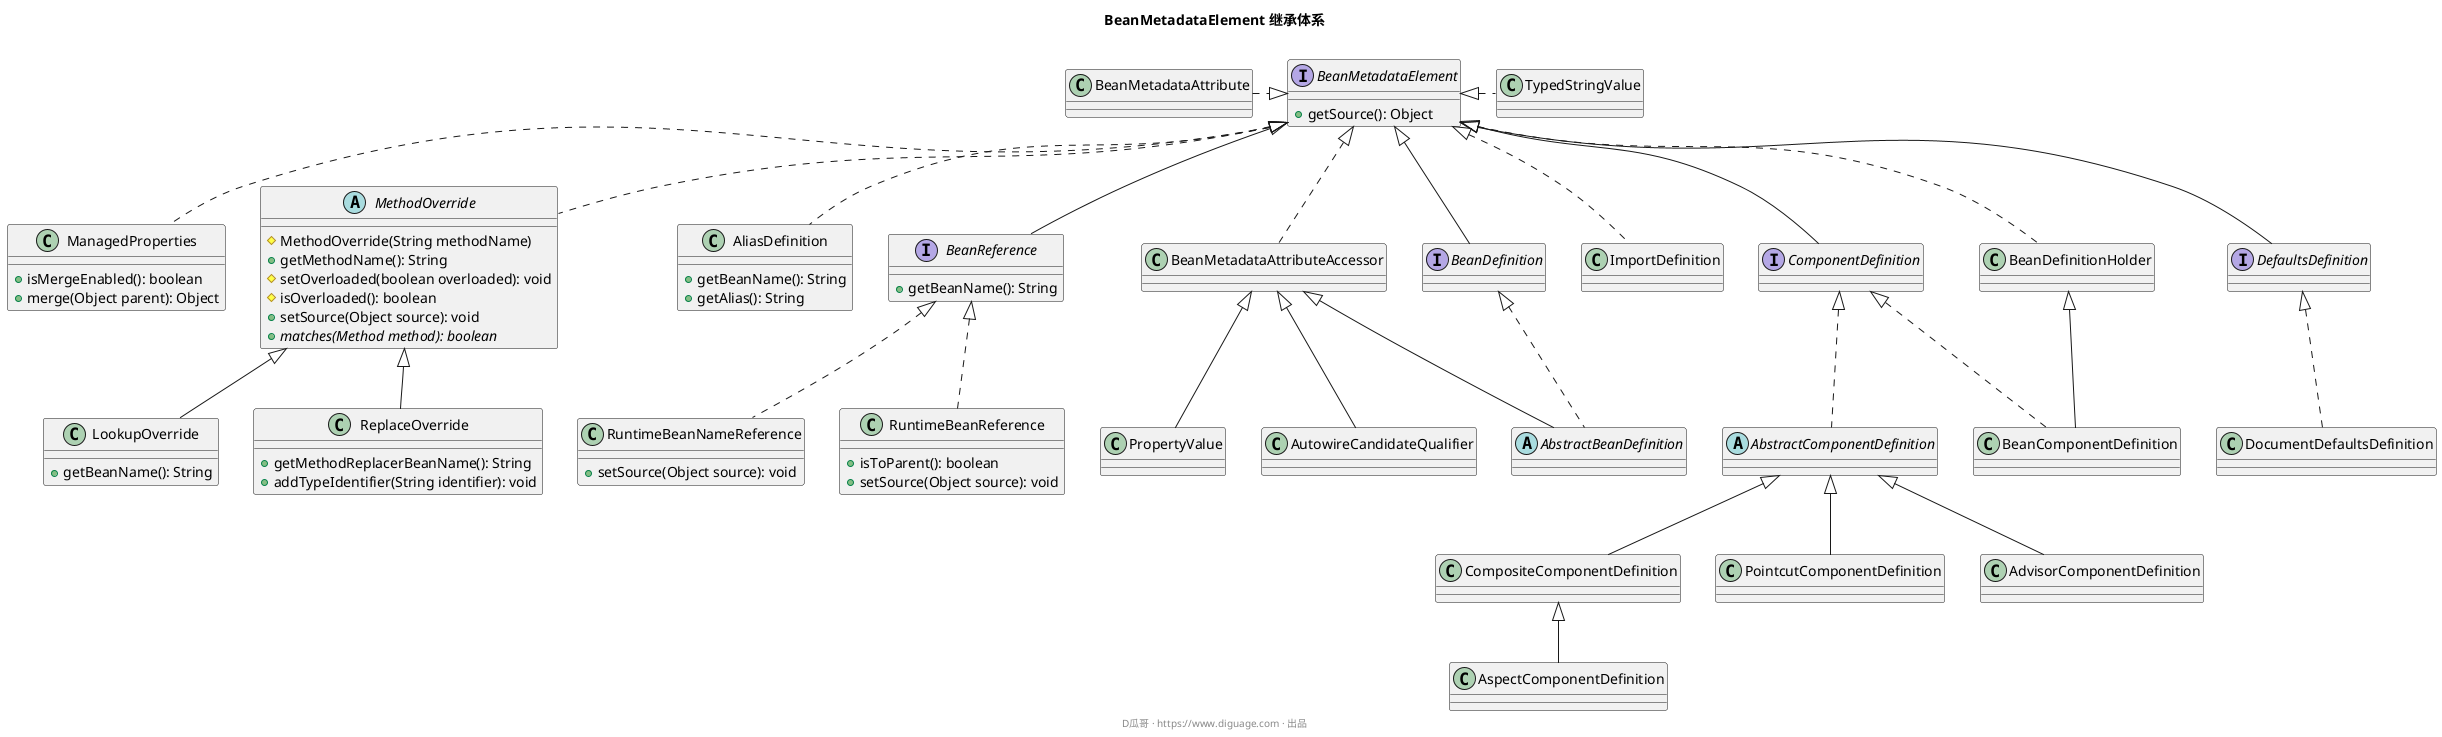 @startuml
title **BeanMetadataElement 继承体系**


interface BeanMetadataElement {
    + getSource(): Object
}

class ManagedProperties implements BeanMetadataElement {
    + isMergeEnabled(): boolean
    + merge(Object parent): Object
}

abstract class MethodOverride implements BeanMetadataElement {
    # MethodOverride(String methodName)
    + getMethodName(): String
    # setOverloaded(boolean overloaded): void
    # isOverloaded(): boolean
    + setSource(Object source): void
    + {abstract} matches(Method method): boolean
}

class AliasDefinition implements BeanMetadataElement {
    + getBeanName(): String
    + getAlias(): String
}

interface BeanReference extends BeanMetadataElement {
    + getBeanName(): String
}

class BeanMetadataAttribute
BeanMetadataAttribute .right.|> BeanMetadataElement

class BeanMetadataAttributeAccessor implements BeanMetadataElement

interface BeanDefinition extends BeanMetadataElement

class ImportDefinition implements BeanMetadataElement

interface ComponentDefinition extends BeanMetadataElement

class BeanDefinitionHolder implements BeanMetadataElement

interface DefaultsDefinition extends BeanMetadataElement

class TypedStringValue
TypedStringValue .left.|> BeanMetadataElement


class LookupOverride extends MethodOverride {
    + getBeanName(): String
}

class ReplaceOverride extends MethodOverride {
    + getMethodReplacerBeanName(): String
    + addTypeIdentifier(String identifier): void
}


class RuntimeBeanNameReference implements BeanReference {
    + setSource(Object source): void
}

class RuntimeBeanReference implements BeanReference {
    + isToParent(): boolean
    + setSource(Object source): void
}


abstract class AbstractComponentDefinition implements ComponentDefinition


class BeanComponentDefinition extends BeanDefinitionHolder implements ComponentDefinition


class PropertyValue extends BeanMetadataAttributeAccessor

class AutowireCandidateQualifier extends BeanMetadataAttributeAccessor

abstract class AbstractBeanDefinition extends BeanMetadataAttributeAccessor implements BeanDefinition

class CompositeComponentDefinition extends AbstractComponentDefinition

class PointcutComponentDefinition extends AbstractComponentDefinition

class AdvisorComponentDefinition extends AbstractComponentDefinition

class AspectComponentDefinition extends CompositeComponentDefinition


class DocumentDefaultsDefinition implements DefaultsDefinition


footer D瓜哥 · https://www.diguage.com · 出品
@enduml